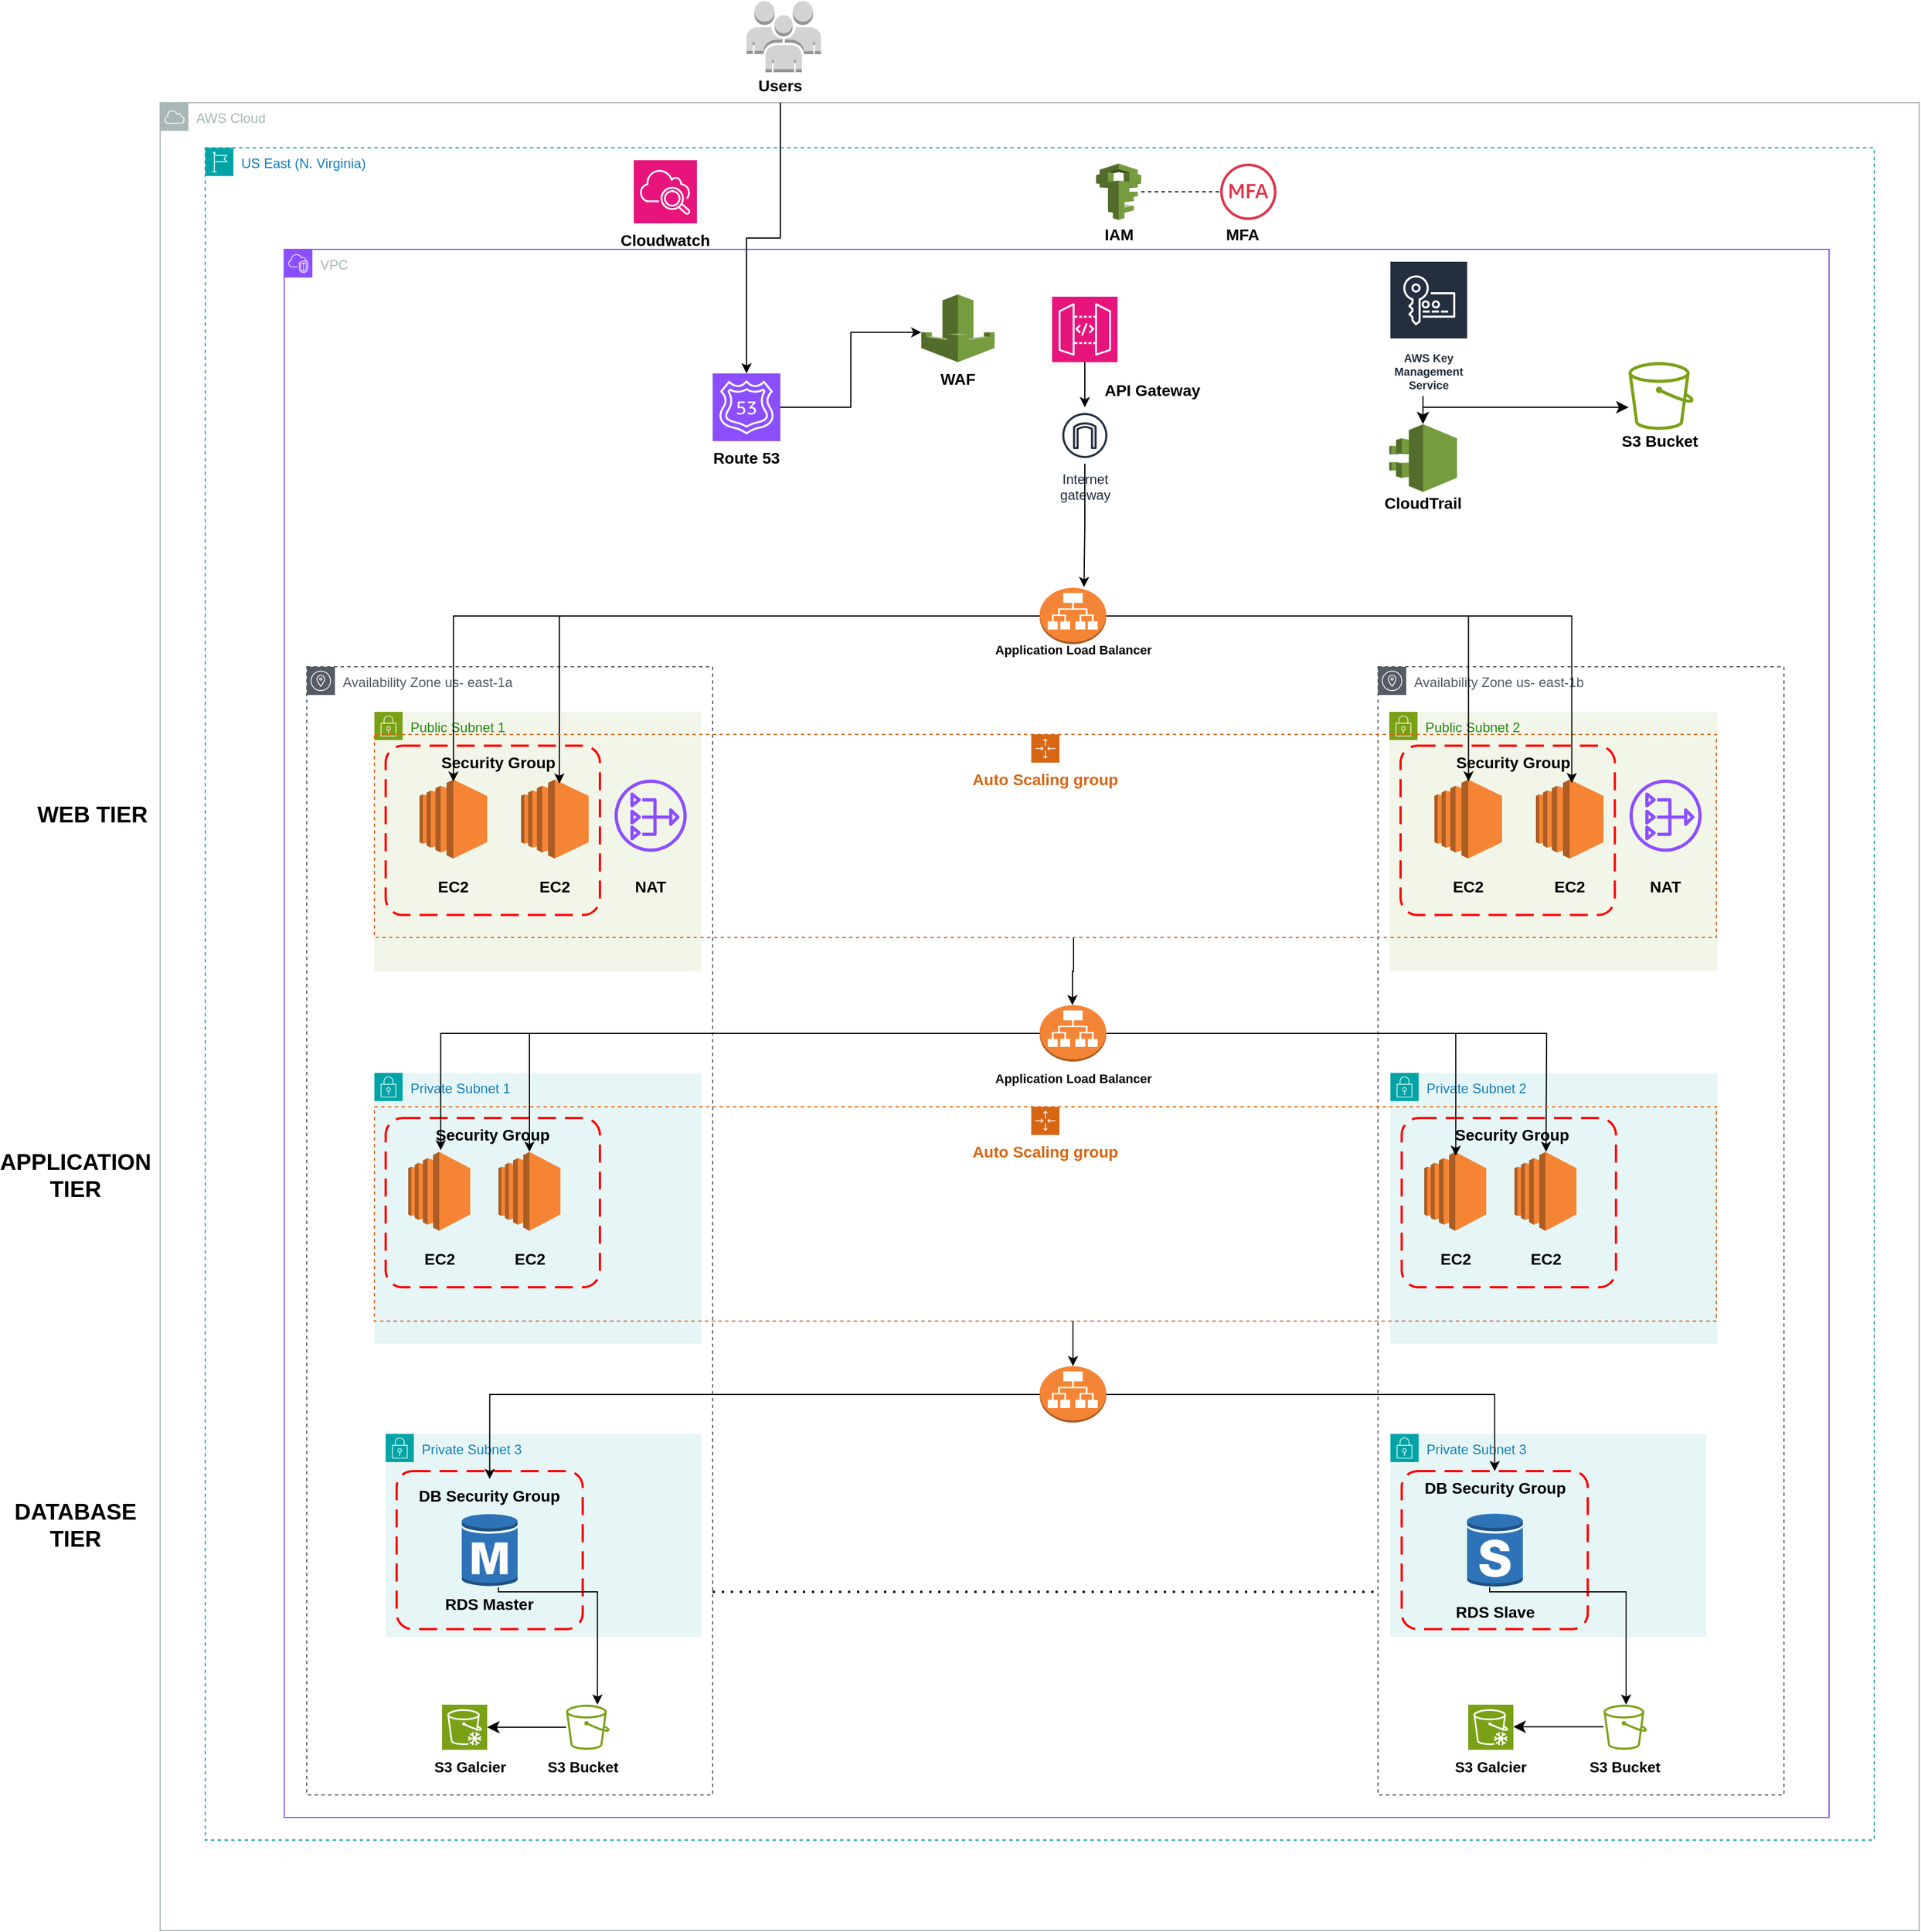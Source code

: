 <mxfile version="24.0.7" type="github">
  <diagram name="Page-1" id="HGANnnIFDv5b2bcPX-8I">
    <mxGraphModel dx="3183" dy="2551" grid="1" gridSize="10" guides="1" tooltips="1" connect="1" arrows="1" fold="1" page="1" pageScale="1" pageWidth="850" pageHeight="1100" math="0" shadow="0">
      <root>
        <mxCell id="0" />
        <mxCell id="1" parent="0" />
        <mxCell id="ieE3qM7nnkE8MddVRtgH-5" value="AWS Cloud" style="sketch=0;outlineConnect=0;gradientColor=none;html=1;whiteSpace=wrap;fontSize=12;fontStyle=0;shape=mxgraph.aws4.group;grIcon=mxgraph.aws4.group_aws_cloud;strokeColor=#AAB7B8;fillColor=none;verticalAlign=top;align=left;spacingLeft=30;fontColor=#AAB7B8;dashed=0;" parent="1" vertex="1">
          <mxGeometry x="-240" y="-500" width="1560" height="1620" as="geometry" />
        </mxCell>
        <mxCell id="ieE3qM7nnkE8MddVRtgH-6" value="US East (N. Virginia)" style="points=[[0,0],[0.25,0],[0.5,0],[0.75,0],[1,0],[1,0.25],[1,0.5],[1,0.75],[1,1],[0.75,1],[0.5,1],[0.25,1],[0,1],[0,0.75],[0,0.5],[0,0.25]];outlineConnect=0;gradientColor=none;html=1;whiteSpace=wrap;fontSize=12;fontStyle=0;container=1;pointerEvents=0;collapsible=0;recursiveResize=0;shape=mxgraph.aws4.group;grIcon=mxgraph.aws4.group_region;strokeColor=#00A4A6;fillColor=none;verticalAlign=top;align=left;spacingLeft=30;fontColor=#147EBA;dashed=1;" parent="1" vertex="1">
          <mxGeometry x="-200" y="-460" width="1480" height="1500" as="geometry" />
        </mxCell>
        <mxCell id="ieE3qM7nnkE8MddVRtgH-10" value="" style="sketch=0;outlineConnect=0;fontColor=#232F3E;gradientColor=none;fillColor=#DD344C;strokeColor=none;dashed=0;verticalLabelPosition=bottom;verticalAlign=top;align=center;html=1;fontSize=12;fontStyle=0;aspect=fixed;pointerEvents=1;shape=mxgraph.aws4.mfa_token;" parent="ieE3qM7nnkE8MddVRtgH-6" vertex="1">
          <mxGeometry x="900" y="14" width="50" height="50" as="geometry" />
        </mxCell>
        <mxCell id="ieE3qM7nnkE8MddVRtgH-11" value="" style="outlineConnect=0;dashed=0;verticalLabelPosition=bottom;verticalAlign=top;align=center;html=1;shape=mxgraph.aws3.iam;fillColor=#759C3E;gradientColor=none;" parent="ieE3qM7nnkE8MddVRtgH-6" vertex="1">
          <mxGeometry x="790" y="14" width="40" height="50" as="geometry" />
        </mxCell>
        <mxCell id="ieE3qM7nnkE8MddVRtgH-9" value="" style="sketch=0;points=[[0,0,0],[0.25,0,0],[0.5,0,0],[0.75,0,0],[1,0,0],[0,1,0],[0.25,1,0],[0.5,1,0],[0.75,1,0],[1,1,0],[0,0.25,0],[0,0.5,0],[0,0.75,0],[1,0.25,0],[1,0.5,0],[1,0.75,0]];points=[[0,0,0],[0.25,0,0],[0.5,0,0],[0.75,0,0],[1,0,0],[0,1,0],[0.25,1,0],[0.5,1,0],[0.75,1,0],[1,1,0],[0,0.25,0],[0,0.5,0],[0,0.75,0],[1,0.25,0],[1,0.5,0],[1,0.75,0]];outlineConnect=0;fontColor=#232F3E;fillColor=#E7157B;strokeColor=#ffffff;dashed=0;verticalLabelPosition=bottom;verticalAlign=top;align=center;html=1;fontSize=12;fontStyle=0;aspect=fixed;shape=mxgraph.aws4.resourceIcon;resIcon=mxgraph.aws4.cloudwatch_2;" parent="ieE3qM7nnkE8MddVRtgH-6" vertex="1">
          <mxGeometry x="380" y="11" width="56" height="56" as="geometry" />
        </mxCell>
        <mxCell id="ieE3qM7nnkE8MddVRtgH-13" value="" style="endArrow=none;dashed=1;html=1;rounded=0;" parent="ieE3qM7nnkE8MddVRtgH-6" source="ieE3qM7nnkE8MddVRtgH-11" target="ieE3qM7nnkE8MddVRtgH-10" edge="1">
          <mxGeometry width="50" height="50" relative="1" as="geometry">
            <mxPoint x="650" y="101" as="sourcePoint" />
            <mxPoint x="700" y="51" as="targetPoint" />
          </mxGeometry>
        </mxCell>
        <mxCell id="ieE3qM7nnkE8MddVRtgH-30" value="&lt;b&gt;&lt;font style=&quot;font-size: 14px;&quot;&gt;IAM&lt;/font&gt;&lt;/b&gt;" style="text;html=1;align=center;verticalAlign=middle;whiteSpace=wrap;rounded=0;" parent="ieE3qM7nnkE8MddVRtgH-6" vertex="1">
          <mxGeometry x="792.5" y="67" width="35" height="20" as="geometry" />
        </mxCell>
        <mxCell id="ieE3qM7nnkE8MddVRtgH-31" value="&lt;b&gt;&lt;font style=&quot;font-size: 14px;&quot;&gt;MFA&lt;/font&gt;&lt;/b&gt;" style="text;html=1;align=center;verticalAlign=middle;whiteSpace=wrap;rounded=0;" parent="ieE3qM7nnkE8MddVRtgH-6" vertex="1">
          <mxGeometry x="900" y="67" width="40" height="20" as="geometry" />
        </mxCell>
        <mxCell id="ieE3qM7nnkE8MddVRtgH-135" value="&lt;b&gt;&lt;font style=&quot;font-size: 14px;&quot;&gt;Cloudwatch&lt;/font&gt;&lt;/b&gt;" style="text;html=1;align=center;verticalAlign=middle;whiteSpace=wrap;rounded=0;" parent="ieE3qM7nnkE8MddVRtgH-6" vertex="1">
          <mxGeometry x="358" y="67" width="100" height="30" as="geometry" />
        </mxCell>
        <mxCell id="ieE3qM7nnkE8MddVRtgH-7" value="VPC" style="points=[[0,0],[0.25,0],[0.5,0],[0.75,0],[1,0],[1,0.25],[1,0.5],[1,0.75],[1,1],[0.75,1],[0.5,1],[0.25,1],[0,1],[0,0.75],[0,0.5],[0,0.25]];outlineConnect=0;gradientColor=none;html=1;whiteSpace=wrap;fontSize=12;fontStyle=0;container=1;pointerEvents=0;collapsible=0;recursiveResize=0;shape=mxgraph.aws4.group;grIcon=mxgraph.aws4.group_vpc2;strokeColor=#8C4FFF;fillColor=none;verticalAlign=top;align=left;spacingLeft=30;fontColor=#AAB7B8;dashed=0;" parent="1" vertex="1">
          <mxGeometry x="-130" y="-370" width="1370" height="1390" as="geometry" />
        </mxCell>
        <mxCell id="ieE3qM7nnkE8MddVRtgH-15" value="" style="outlineConnect=0;dashed=0;verticalLabelPosition=bottom;verticalAlign=top;align=center;html=1;shape=mxgraph.aws3.waf;fillColor=#759C3E;gradientColor=none;" parent="ieE3qM7nnkE8MddVRtgH-7" vertex="1">
          <mxGeometry x="565" y="40" width="65" height="60" as="geometry" />
        </mxCell>
        <mxCell id="ieE3qM7nnkE8MddVRtgH-14" value="" style="sketch=0;points=[[0,0,0],[0.25,0,0],[0.5,0,0],[0.75,0,0],[1,0,0],[0,1,0],[0.25,1,0],[0.5,1,0],[0.75,1,0],[1,1,0],[0,0.25,0],[0,0.5,0],[0,0.75,0],[1,0.25,0],[1,0.5,0],[1,0.75,0]];outlineConnect=0;fontColor=#232F3E;fillColor=#8C4FFF;strokeColor=#ffffff;dashed=0;verticalLabelPosition=bottom;verticalAlign=top;align=center;html=1;fontSize=12;fontStyle=0;aspect=fixed;shape=mxgraph.aws4.resourceIcon;resIcon=mxgraph.aws4.route_53;" parent="ieE3qM7nnkE8MddVRtgH-7" vertex="1">
          <mxGeometry x="380" y="110" width="60" height="60" as="geometry" />
        </mxCell>
        <mxCell id="ieE3qM7nnkE8MddVRtgH-16" value="" style="sketch=0;points=[[0,0,0],[0.25,0,0],[0.5,0,0],[0.75,0,0],[1,0,0],[0,1,0],[0.25,1,0],[0.5,1,0],[0.75,1,0],[1,1,0],[0,0.25,0],[0,0.5,0],[0,0.75,0],[1,0.25,0],[1,0.5,0],[1,0.75,0]];outlineConnect=0;fontColor=#232F3E;fillColor=#E7157B;strokeColor=#ffffff;dashed=0;verticalLabelPosition=bottom;verticalAlign=top;align=center;html=1;fontSize=12;fontStyle=0;aspect=fixed;shape=mxgraph.aws4.resourceIcon;resIcon=mxgraph.aws4.api_gateway;" parent="ieE3qM7nnkE8MddVRtgH-7" vertex="1">
          <mxGeometry x="681" y="42" width="58" height="58" as="geometry" />
        </mxCell>
        <mxCell id="ieE3qM7nnkE8MddVRtgH-19" value="" style="outlineConnect=0;dashed=0;verticalLabelPosition=bottom;verticalAlign=top;align=center;html=1;shape=mxgraph.aws3.cloudtrail;fillColor=#759C3E;gradientColor=none;" parent="ieE3qM7nnkE8MddVRtgH-7" vertex="1">
          <mxGeometry x="980" y="155" width="60" height="60" as="geometry" />
        </mxCell>
        <mxCell id="ieE3qM7nnkE8MddVRtgH-37" style="edgeStyle=orthogonalEdgeStyle;rounded=0;orthogonalLoop=1;jettySize=auto;html=1;exitX=1;exitY=0.5;exitDx=0;exitDy=0;exitPerimeter=0;entryX=0;entryY=0.56;entryDx=0;entryDy=0;entryPerimeter=0;" parent="ieE3qM7nnkE8MddVRtgH-7" source="ieE3qM7nnkE8MddVRtgH-14" target="ieE3qM7nnkE8MddVRtgH-15" edge="1">
          <mxGeometry relative="1" as="geometry" />
        </mxCell>
        <mxCell id="ieE3qM7nnkE8MddVRtgH-38" value="&lt;b&gt;&lt;font style=&quot;font-size: 14px;&quot;&gt;CloudTrail&lt;/font&gt;&lt;/b&gt;" style="text;html=1;align=center;verticalAlign=middle;whiteSpace=wrap;rounded=0;" parent="ieE3qM7nnkE8MddVRtgH-7" vertex="1">
          <mxGeometry x="975" y="215" width="70" height="20" as="geometry" />
        </mxCell>
        <mxCell id="ieE3qM7nnkE8MddVRtgH-39" value="&lt;b&gt;&lt;font style=&quot;font-size: 14px;&quot;&gt;S3 Bucket&lt;/font&gt;&lt;/b&gt;" style="text;html=1;align=center;verticalAlign=middle;whiteSpace=wrap;rounded=0;" parent="ieE3qM7nnkE8MddVRtgH-7" vertex="1">
          <mxGeometry x="1170" y="155" width="100" height="30" as="geometry" />
        </mxCell>
        <mxCell id="ieE3qM7nnkE8MddVRtgH-41" value="" style="outlineConnect=0;dashed=0;verticalLabelPosition=bottom;verticalAlign=top;align=center;html=1;shape=mxgraph.aws3.application_load_balancer;fillColor=#F58536;gradientColor=none;" parent="ieE3qM7nnkE8MddVRtgH-7" vertex="1">
          <mxGeometry x="670" y="670" width="59" height="50" as="geometry" />
        </mxCell>
        <mxCell id="ieE3qM7nnkE8MddVRtgH-42" value="Availability Zone us- east-1a" style="sketch=0;outlineConnect=0;gradientColor=none;html=1;whiteSpace=wrap;fontSize=12;fontStyle=0;shape=mxgraph.aws4.group;grIcon=mxgraph.aws4.group_availability_zone;strokeColor=#545B64;fillColor=none;verticalAlign=top;align=left;spacingLeft=30;fontColor=#545B64;dashed=1;" parent="ieE3qM7nnkE8MddVRtgH-7" vertex="1">
          <mxGeometry x="20" y="370" width="360" height="1000" as="geometry" />
        </mxCell>
        <mxCell id="ieE3qM7nnkE8MddVRtgH-45" value="Public Subnet 1" style="points=[[0,0],[0.25,0],[0.5,0],[0.75,0],[1,0],[1,0.25],[1,0.5],[1,0.75],[1,1],[0.75,1],[0.5,1],[0.25,1],[0,1],[0,0.75],[0,0.5],[0,0.25]];outlineConnect=0;gradientColor=none;html=1;whiteSpace=wrap;fontSize=12;fontStyle=0;container=1;pointerEvents=0;collapsible=0;recursiveResize=0;shape=mxgraph.aws4.group;grIcon=mxgraph.aws4.group_security_group;grStroke=0;strokeColor=#7AA116;fillColor=#F2F6E8;verticalAlign=top;align=left;spacingLeft=30;fontColor=#248814;dashed=0;" parent="ieE3qM7nnkE8MddVRtgH-7" vertex="1">
          <mxGeometry x="80" y="410" width="290" height="230" as="geometry" />
        </mxCell>
        <mxCell id="ieE3qM7nnkE8MddVRtgH-46" value="" style="outlineConnect=0;dashed=0;verticalLabelPosition=bottom;verticalAlign=top;align=center;html=1;shape=mxgraph.aws3.ec2;fillColor=#F58534;gradientColor=none;" parent="ieE3qM7nnkE8MddVRtgH-45" vertex="1">
          <mxGeometry x="40" y="60" width="60" height="70" as="geometry" />
        </mxCell>
        <mxCell id="ieE3qM7nnkE8MddVRtgH-61" value="" style="outlineConnect=0;dashed=0;verticalLabelPosition=bottom;verticalAlign=top;align=center;html=1;shape=mxgraph.aws3.ec2;fillColor=#F58534;gradientColor=none;" parent="ieE3qM7nnkE8MddVRtgH-45" vertex="1">
          <mxGeometry x="130" y="60" width="60" height="70" as="geometry" />
        </mxCell>
        <mxCell id="ieE3qM7nnkE8MddVRtgH-63" value="" style="rounded=1;arcSize=10;dashed=1;strokeColor=#ff0000;fillColor=none;gradientColor=none;dashPattern=8 4;strokeWidth=2;" parent="ieE3qM7nnkE8MddVRtgH-45" vertex="1">
          <mxGeometry x="10" y="30" width="190" height="150" as="geometry" />
        </mxCell>
        <mxCell id="ieE3qM7nnkE8MddVRtgH-64" value="&lt;b&gt;&lt;font style=&quot;font-size: 14px;&quot;&gt;EC2&lt;/font&gt;&lt;/b&gt;" style="text;html=1;align=center;verticalAlign=middle;whiteSpace=wrap;rounded=0;" parent="ieE3qM7nnkE8MddVRtgH-45" vertex="1">
          <mxGeometry x="50" y="140" width="40" height="30" as="geometry" />
        </mxCell>
        <mxCell id="ieE3qM7nnkE8MddVRtgH-66" value="&lt;b&gt;&lt;font style=&quot;font-size: 14px;&quot;&gt;EC2&lt;/font&gt;&lt;/b&gt;" style="text;html=1;align=center;verticalAlign=middle;whiteSpace=wrap;rounded=0;" parent="ieE3qM7nnkE8MddVRtgH-45" vertex="1">
          <mxGeometry x="135" y="140" width="50" height="30" as="geometry" />
        </mxCell>
        <mxCell id="ieE3qM7nnkE8MddVRtgH-67" value="&lt;b&gt;&lt;font style=&quot;font-size: 14px;&quot;&gt;Security Group&lt;/font&gt;&lt;/b&gt;" style="text;html=1;align=center;verticalAlign=middle;whiteSpace=wrap;rounded=0;" parent="ieE3qM7nnkE8MddVRtgH-45" vertex="1">
          <mxGeometry x="40" y="30" width="140" height="30" as="geometry" />
        </mxCell>
        <mxCell id="ieE3qM7nnkE8MddVRtgH-69" value="" style="sketch=0;outlineConnect=0;fontColor=#232F3E;gradientColor=none;fillColor=#8C4FFF;strokeColor=none;dashed=0;verticalLabelPosition=bottom;verticalAlign=top;align=center;html=1;fontSize=12;fontStyle=0;aspect=fixed;pointerEvents=1;shape=mxgraph.aws4.nat_gateway;" parent="ieE3qM7nnkE8MddVRtgH-45" vertex="1">
          <mxGeometry x="213" y="60" width="64" height="64" as="geometry" />
        </mxCell>
        <mxCell id="ieE3qM7nnkE8MddVRtgH-70" value="&lt;b&gt;&lt;font style=&quot;font-size: 14px;&quot;&gt;NAT&lt;/font&gt;&lt;/b&gt;" style="text;html=1;align=center;verticalAlign=middle;whiteSpace=wrap;rounded=0;" parent="ieE3qM7nnkE8MddVRtgH-45" vertex="1">
          <mxGeometry x="220" y="140" width="50" height="30" as="geometry" />
        </mxCell>
        <mxCell id="ieE3qM7nnkE8MddVRtgH-72" value="Availability Zone us- east-1b" style="sketch=0;outlineConnect=0;gradientColor=none;html=1;whiteSpace=wrap;fontSize=12;fontStyle=0;shape=mxgraph.aws4.group;grIcon=mxgraph.aws4.group_availability_zone;strokeColor=#545B64;fillColor=none;verticalAlign=top;align=left;spacingLeft=30;fontColor=#545B64;dashed=1;" parent="ieE3qM7nnkE8MddVRtgH-7" vertex="1">
          <mxGeometry x="970" y="370" width="360" height="1000" as="geometry" />
        </mxCell>
        <mxCell id="ieE3qM7nnkE8MddVRtgH-73" value="Public Subnet 2" style="points=[[0,0],[0.25,0],[0.5,0],[0.75,0],[1,0],[1,0.25],[1,0.5],[1,0.75],[1,1],[0.75,1],[0.5,1],[0.25,1],[0,1],[0,0.75],[0,0.5],[0,0.25]];outlineConnect=0;gradientColor=none;html=1;whiteSpace=wrap;fontSize=12;fontStyle=0;container=1;pointerEvents=0;collapsible=0;recursiveResize=0;shape=mxgraph.aws4.group;grIcon=mxgraph.aws4.group_security_group;grStroke=0;strokeColor=#7AA116;fillColor=#F2F6E8;verticalAlign=top;align=left;spacingLeft=30;fontColor=#248814;dashed=0;" parent="ieE3qM7nnkE8MddVRtgH-7" vertex="1">
          <mxGeometry x="980" y="410" width="291" height="229.5" as="geometry" />
        </mxCell>
        <mxCell id="ieE3qM7nnkE8MddVRtgH-74" value="" style="outlineConnect=0;dashed=0;verticalLabelPosition=bottom;verticalAlign=top;align=center;html=1;shape=mxgraph.aws3.ec2;fillColor=#F58534;gradientColor=none;" parent="ieE3qM7nnkE8MddVRtgH-73" vertex="1">
          <mxGeometry x="40" y="60" width="60" height="70" as="geometry" />
        </mxCell>
        <mxCell id="ieE3qM7nnkE8MddVRtgH-75" value="" style="outlineConnect=0;dashed=0;verticalLabelPosition=bottom;verticalAlign=top;align=center;html=1;shape=mxgraph.aws3.ec2;fillColor=#F58534;gradientColor=none;" parent="ieE3qM7nnkE8MddVRtgH-73" vertex="1">
          <mxGeometry x="130" y="60" width="60" height="70" as="geometry" />
        </mxCell>
        <mxCell id="ieE3qM7nnkE8MddVRtgH-76" value="" style="rounded=1;arcSize=10;dashed=1;strokeColor=#ff0000;fillColor=none;gradientColor=none;dashPattern=8 4;strokeWidth=2;" parent="ieE3qM7nnkE8MddVRtgH-73" vertex="1">
          <mxGeometry x="10" y="30" width="190" height="150" as="geometry" />
        </mxCell>
        <mxCell id="ieE3qM7nnkE8MddVRtgH-77" value="&lt;b&gt;&lt;font style=&quot;font-size: 14px;&quot;&gt;EC2&lt;/font&gt;&lt;/b&gt;" style="text;html=1;align=center;verticalAlign=middle;whiteSpace=wrap;rounded=0;" parent="ieE3qM7nnkE8MddVRtgH-73" vertex="1">
          <mxGeometry x="50" y="140" width="40" height="30" as="geometry" />
        </mxCell>
        <mxCell id="ieE3qM7nnkE8MddVRtgH-78" value="&lt;b&gt;&lt;font style=&quot;font-size: 14px;&quot;&gt;EC2&lt;/font&gt;&lt;/b&gt;" style="text;html=1;align=center;verticalAlign=middle;whiteSpace=wrap;rounded=0;" parent="ieE3qM7nnkE8MddVRtgH-73" vertex="1">
          <mxGeometry x="135" y="140" width="50" height="30" as="geometry" />
        </mxCell>
        <mxCell id="ieE3qM7nnkE8MddVRtgH-80" value="" style="sketch=0;outlineConnect=0;fontColor=#232F3E;gradientColor=none;fillColor=#8C4FFF;strokeColor=none;dashed=0;verticalLabelPosition=bottom;verticalAlign=top;align=center;html=1;fontSize=12;fontStyle=0;aspect=fixed;pointerEvents=1;shape=mxgraph.aws4.nat_gateway;" parent="ieE3qM7nnkE8MddVRtgH-73" vertex="1">
          <mxGeometry x="213" y="60" width="64" height="64" as="geometry" />
        </mxCell>
        <mxCell id="ieE3qM7nnkE8MddVRtgH-81" value="&lt;b&gt;&lt;font style=&quot;font-size: 14px;&quot;&gt;NAT&lt;/font&gt;&lt;/b&gt;" style="text;html=1;align=center;verticalAlign=middle;whiteSpace=wrap;rounded=0;" parent="ieE3qM7nnkE8MddVRtgH-73" vertex="1">
          <mxGeometry x="220" y="140" width="50" height="30" as="geometry" />
        </mxCell>
        <mxCell id="ieE3qM7nnkE8MddVRtgH-86" value="Private Subnet 1" style="points=[[0,0],[0.25,0],[0.5,0],[0.75,0],[1,0],[1,0.25],[1,0.5],[1,0.75],[1,1],[0.75,1],[0.5,1],[0.25,1],[0,1],[0,0.75],[0,0.5],[0,0.25]];outlineConnect=0;gradientColor=none;html=1;whiteSpace=wrap;fontSize=12;fontStyle=0;container=1;pointerEvents=0;collapsible=0;recursiveResize=0;shape=mxgraph.aws4.group;grIcon=mxgraph.aws4.group_security_group;grStroke=0;strokeColor=#00A4A6;fillColor=#E6F6F7;verticalAlign=top;align=left;spacingLeft=30;fontColor=#147EBA;dashed=0;" parent="ieE3qM7nnkE8MddVRtgH-7" vertex="1">
          <mxGeometry x="80" y="730" width="290" height="240" as="geometry" />
        </mxCell>
        <mxCell id="ieE3qM7nnkE8MddVRtgH-88" value="" style="rounded=1;arcSize=10;dashed=1;strokeColor=#ff0000;fillColor=none;gradientColor=none;dashPattern=8 4;strokeWidth=2;" parent="ieE3qM7nnkE8MddVRtgH-86" vertex="1">
          <mxGeometry x="10" y="40" width="190" height="150" as="geometry" />
        </mxCell>
        <mxCell id="ieE3qM7nnkE8MddVRtgH-89" value="" style="outlineConnect=0;dashed=0;verticalLabelPosition=bottom;verticalAlign=top;align=center;html=1;shape=mxgraph.aws3.ec2;fillColor=#F58534;gradientColor=none;" parent="ieE3qM7nnkE8MddVRtgH-86" vertex="1">
          <mxGeometry x="30" y="70" width="55" height="70" as="geometry" />
        </mxCell>
        <mxCell id="ieE3qM7nnkE8MddVRtgH-90" value="" style="outlineConnect=0;dashed=0;verticalLabelPosition=bottom;verticalAlign=top;align=center;html=1;shape=mxgraph.aws3.ec2;fillColor=#F58534;gradientColor=none;" parent="ieE3qM7nnkE8MddVRtgH-86" vertex="1">
          <mxGeometry x="110" y="70" width="55" height="70" as="geometry" />
        </mxCell>
        <mxCell id="ieE3qM7nnkE8MddVRtgH-91" value="&lt;b&gt;&lt;font style=&quot;font-size: 14px;&quot;&gt;EC2&lt;/font&gt;&lt;/b&gt;" style="text;html=1;align=center;verticalAlign=middle;whiteSpace=wrap;rounded=0;" parent="ieE3qM7nnkE8MddVRtgH-86" vertex="1">
          <mxGeometry x="37.5" y="150" width="40" height="30" as="geometry" />
        </mxCell>
        <mxCell id="ieE3qM7nnkE8MddVRtgH-92" value="&lt;b&gt;&lt;font style=&quot;font-size: 14px;&quot;&gt;EC2&lt;/font&gt;&lt;/b&gt;" style="text;html=1;align=center;verticalAlign=middle;whiteSpace=wrap;rounded=0;" parent="ieE3qM7nnkE8MddVRtgH-86" vertex="1">
          <mxGeometry x="117.5" y="150" width="40" height="30" as="geometry" />
        </mxCell>
        <mxCell id="ieE3qM7nnkE8MddVRtgH-93" value="Private Subnet 2" style="points=[[0,0],[0.25,0],[0.5,0],[0.75,0],[1,0],[1,0.25],[1,0.5],[1,0.75],[1,1],[0.75,1],[0.5,1],[0.25,1],[0,1],[0,0.75],[0,0.5],[0,0.25]];outlineConnect=0;gradientColor=none;html=1;whiteSpace=wrap;fontSize=12;fontStyle=0;container=1;pointerEvents=0;collapsible=0;recursiveResize=0;shape=mxgraph.aws4.group;grIcon=mxgraph.aws4.group_security_group;grStroke=0;strokeColor=#00A4A6;fillColor=#E6F6F7;verticalAlign=top;align=left;spacingLeft=30;fontColor=#147EBA;dashed=0;" parent="ieE3qM7nnkE8MddVRtgH-7" vertex="1">
          <mxGeometry x="981" y="730" width="290" height="240" as="geometry" />
        </mxCell>
        <mxCell id="ieE3qM7nnkE8MddVRtgH-94" value="" style="rounded=1;arcSize=10;dashed=1;strokeColor=#ff0000;fillColor=none;gradientColor=none;dashPattern=8 4;strokeWidth=2;" parent="ieE3qM7nnkE8MddVRtgH-93" vertex="1">
          <mxGeometry x="10" y="40" width="190" height="150" as="geometry" />
        </mxCell>
        <mxCell id="ieE3qM7nnkE8MddVRtgH-95" value="" style="outlineConnect=0;dashed=0;verticalLabelPosition=bottom;verticalAlign=top;align=center;html=1;shape=mxgraph.aws3.ec2;fillColor=#F58534;gradientColor=none;" parent="ieE3qM7nnkE8MddVRtgH-93" vertex="1">
          <mxGeometry x="30" y="70" width="55" height="70" as="geometry" />
        </mxCell>
        <mxCell id="ieE3qM7nnkE8MddVRtgH-96" value="" style="outlineConnect=0;dashed=0;verticalLabelPosition=bottom;verticalAlign=top;align=center;html=1;shape=mxgraph.aws3.ec2;fillColor=#F58534;gradientColor=none;" parent="ieE3qM7nnkE8MddVRtgH-93" vertex="1">
          <mxGeometry x="110" y="70" width="55" height="70" as="geometry" />
        </mxCell>
        <mxCell id="ieE3qM7nnkE8MddVRtgH-97" value="&lt;b&gt;&lt;font style=&quot;font-size: 14px;&quot;&gt;EC2&lt;/font&gt;&lt;/b&gt;" style="text;html=1;align=center;verticalAlign=middle;whiteSpace=wrap;rounded=0;" parent="ieE3qM7nnkE8MddVRtgH-93" vertex="1">
          <mxGeometry x="37.5" y="150" width="40" height="30" as="geometry" />
        </mxCell>
        <mxCell id="ieE3qM7nnkE8MddVRtgH-98" value="&lt;b&gt;&lt;font style=&quot;font-size: 14px;&quot;&gt;EC2&lt;/font&gt;&lt;/b&gt;" style="text;html=1;align=center;verticalAlign=middle;whiteSpace=wrap;rounded=0;" parent="ieE3qM7nnkE8MddVRtgH-93" vertex="1">
          <mxGeometry x="117.5" y="150" width="40" height="30" as="geometry" />
        </mxCell>
        <mxCell id="ieE3qM7nnkE8MddVRtgH-107" value="&lt;b&gt;&lt;font style=&quot;font-size: 14px;&quot;&gt;Security Group&lt;/font&gt;&lt;/b&gt;" style="text;html=1;align=center;verticalAlign=middle;whiteSpace=wrap;rounded=0;" parent="ieE3qM7nnkE8MddVRtgH-93" vertex="1">
          <mxGeometry x="37.5" y="40" width="140" height="30" as="geometry" />
        </mxCell>
        <mxCell id="ieE3qM7nnkE8MddVRtgH-100" value="Private Subnet 3" style="points=[[0,0],[0.25,0],[0.5,0],[0.75,0],[1,0],[1,0.25],[1,0.5],[1,0.75],[1,1],[0.75,1],[0.5,1],[0.25,1],[0,1],[0,0.75],[0,0.5],[0,0.25]];outlineConnect=0;gradientColor=none;html=1;whiteSpace=wrap;fontSize=12;fontStyle=0;container=1;pointerEvents=0;collapsible=0;recursiveResize=0;shape=mxgraph.aws4.group;grIcon=mxgraph.aws4.group_security_group;grStroke=0;strokeColor=#00A4A6;fillColor=#E6F6F7;verticalAlign=top;align=left;spacingLeft=30;fontColor=#147EBA;dashed=0;" parent="ieE3qM7nnkE8MddVRtgH-7" vertex="1">
          <mxGeometry x="90" y="1050" width="280" height="180" as="geometry" />
        </mxCell>
        <mxCell id="ieE3qM7nnkE8MddVRtgH-104" value="" style="outlineConnect=0;dashed=0;verticalLabelPosition=bottom;verticalAlign=top;align=center;html=1;shape=mxgraph.aws3.rds_db_instance;fillColor=#2E73B8;gradientColor=none;" parent="ieE3qM7nnkE8MddVRtgH-100" vertex="1">
          <mxGeometry x="67.5" y="70" width="49.5" height="66" as="geometry" />
        </mxCell>
        <mxCell id="ieE3qM7nnkE8MddVRtgH-108" value="" style="rounded=1;arcSize=10;dashed=1;strokeColor=#ff0000;fillColor=none;gradientColor=none;dashPattern=8 4;strokeWidth=2;" parent="ieE3qM7nnkE8MddVRtgH-100" vertex="1">
          <mxGeometry x="9.75" y="33" width="165" height="140" as="geometry" />
        </mxCell>
        <mxCell id="ieE3qM7nnkE8MddVRtgH-111" value="&lt;b&gt;&lt;font style=&quot;font-size: 14px;&quot;&gt;DB Security Group&lt;/font&gt;&lt;/b&gt;" style="text;html=1;align=center;verticalAlign=middle;whiteSpace=wrap;rounded=0;" parent="ieE3qM7nnkE8MddVRtgH-100" vertex="1">
          <mxGeometry x="22.25" y="40" width="140" height="30" as="geometry" />
        </mxCell>
        <mxCell id="ieE3qM7nnkE8MddVRtgH-113" value="&lt;b&gt;&lt;font style=&quot;font-size: 14px;&quot;&gt;RDS Master&lt;/font&gt;&lt;/b&gt;" style="text;html=1;align=center;verticalAlign=middle;whiteSpace=wrap;rounded=0;" parent="ieE3qM7nnkE8MddVRtgH-100" vertex="1">
          <mxGeometry x="37.25" y="136" width="110" height="30" as="geometry" />
        </mxCell>
        <mxCell id="ieE3qM7nnkE8MddVRtgH-180" style="edgeStyle=orthogonalEdgeStyle;rounded=0;orthogonalLoop=1;jettySize=auto;html=1;exitX=0.5;exitY=0;exitDx=0;exitDy=0;" parent="ieE3qM7nnkE8MddVRtgH-100" edge="1">
          <mxGeometry relative="1" as="geometry">
            <mxPoint x="100.04" y="136" as="sourcePoint" />
            <mxPoint x="187.79" y="240" as="targetPoint" />
            <Array as="points">
              <mxPoint x="99.79" y="140" />
              <mxPoint x="187.79" y="140" />
            </Array>
          </mxGeometry>
        </mxCell>
        <mxCell id="ieE3qM7nnkE8MddVRtgH-101" value="Private Subnet 3" style="points=[[0,0],[0.25,0],[0.5,0],[0.75,0],[1,0],[1,0.25],[1,0.5],[1,0.75],[1,1],[0.75,1],[0.5,1],[0.25,1],[0,1],[0,0.75],[0,0.5],[0,0.25]];outlineConnect=0;gradientColor=none;html=1;whiteSpace=wrap;fontSize=12;fontStyle=0;container=1;pointerEvents=0;collapsible=0;recursiveResize=0;shape=mxgraph.aws4.group;grIcon=mxgraph.aws4.group_security_group;grStroke=0;strokeColor=#00A4A6;fillColor=#E6F6F7;verticalAlign=top;align=left;spacingLeft=30;fontColor=#147EBA;dashed=0;" parent="ieE3qM7nnkE8MddVRtgH-7" vertex="1">
          <mxGeometry x="981" y="1050" width="280" height="180" as="geometry" />
        </mxCell>
        <mxCell id="ieE3qM7nnkE8MddVRtgH-105" value="" style="outlineConnect=0;dashed=0;verticalLabelPosition=bottom;verticalAlign=top;align=center;html=1;shape=mxgraph.aws3.rds_db_instance_standby_multi_az;fillColor=#2E73B8;gradientColor=none;" parent="ieE3qM7nnkE8MddVRtgH-101" vertex="1">
          <mxGeometry x="68" y="70" width="49.5" height="66" as="geometry" />
        </mxCell>
        <mxCell id="ieE3qM7nnkE8MddVRtgH-109" value="" style="rounded=1;arcSize=10;dashed=1;strokeColor=#ff0000;fillColor=none;gradientColor=none;dashPattern=8 4;strokeWidth=2;" parent="ieE3qM7nnkE8MddVRtgH-101" vertex="1">
          <mxGeometry x="10" y="33" width="165" height="140" as="geometry" />
        </mxCell>
        <mxCell id="ieE3qM7nnkE8MddVRtgH-112" value="&lt;b&gt;&lt;font style=&quot;font-size: 14px;&quot;&gt;DB Security Group&lt;/font&gt;&lt;/b&gt;" style="text;html=1;align=center;verticalAlign=middle;whiteSpace=wrap;rounded=0;" parent="ieE3qM7nnkE8MddVRtgH-101" vertex="1">
          <mxGeometry x="22.5" y="33" width="140" height="30" as="geometry" />
        </mxCell>
        <mxCell id="ieE3qM7nnkE8MddVRtgH-116" value="&lt;b&gt;&lt;font style=&quot;font-size: 14px;&quot;&gt;RDS Slave&lt;/font&gt;&lt;/b&gt;" style="text;html=1;align=center;verticalAlign=middle;whiteSpace=wrap;rounded=0;" parent="ieE3qM7nnkE8MddVRtgH-101" vertex="1">
          <mxGeometry x="37.5" y="143" width="110" height="30" as="geometry" />
        </mxCell>
        <mxCell id="ieE3qM7nnkE8MddVRtgH-184" style="edgeStyle=orthogonalEdgeStyle;rounded=0;orthogonalLoop=1;jettySize=auto;html=1;exitX=0.5;exitY=0;exitDx=0;exitDy=0;" parent="ieE3qM7nnkE8MddVRtgH-101" target="ieE3qM7nnkE8MddVRtgH-120" edge="1">
          <mxGeometry relative="1" as="geometry">
            <mxPoint x="88" y="136" as="sourcePoint" />
            <mxPoint x="175" y="240" as="targetPoint" />
            <Array as="points">
              <mxPoint x="88" y="140" />
              <mxPoint x="209" y="140" />
            </Array>
          </mxGeometry>
        </mxCell>
        <mxCell id="ieE3qM7nnkE8MddVRtgH-117" value="" style="sketch=0;points=[[0,0,0],[0.25,0,0],[0.5,0,0],[0.75,0,0],[1,0,0],[0,1,0],[0.25,1,0],[0.5,1,0],[0.75,1,0],[1,1,0],[0,0.25,0],[0,0.5,0],[0,0.75,0],[1,0.25,0],[1,0.5,0],[1,0.75,0]];outlineConnect=0;fontColor=#232F3E;fillColor=#7AA116;strokeColor=#ffffff;dashed=0;verticalLabelPosition=bottom;verticalAlign=top;align=center;html=1;fontSize=12;fontStyle=0;aspect=fixed;shape=mxgraph.aws4.resourceIcon;resIcon=mxgraph.aws4.glacier;" parent="ieE3qM7nnkE8MddVRtgH-7" vertex="1">
          <mxGeometry x="1050" y="1290" width="40" height="40" as="geometry" />
        </mxCell>
        <mxCell id="ieE3qM7nnkE8MddVRtgH-118" value="" style="sketch=0;outlineConnect=0;fontColor=#232F3E;gradientColor=none;fillColor=#7AA116;strokeColor=none;dashed=0;verticalLabelPosition=bottom;verticalAlign=top;align=center;html=1;fontSize=12;fontStyle=0;aspect=fixed;pointerEvents=1;shape=mxgraph.aws4.bucket;" parent="ieE3qM7nnkE8MddVRtgH-7" vertex="1">
          <mxGeometry x="250" y="1290" width="38.46" height="40" as="geometry" />
        </mxCell>
        <mxCell id="ieE3qM7nnkE8MddVRtgH-120" value="" style="sketch=0;outlineConnect=0;fontColor=#232F3E;gradientColor=none;fillColor=#7AA116;strokeColor=none;dashed=0;verticalLabelPosition=bottom;verticalAlign=top;align=center;html=1;fontSize=12;fontStyle=0;aspect=fixed;pointerEvents=1;shape=mxgraph.aws4.bucket;" parent="ieE3qM7nnkE8MddVRtgH-7" vertex="1">
          <mxGeometry x="1170" y="1290" width="38.46" height="40" as="geometry" />
        </mxCell>
        <mxCell id="ieE3qM7nnkE8MddVRtgH-119" value="" style="sketch=0;points=[[0,0,0],[0.25,0,0],[0.5,0,0],[0.75,0,0],[1,0,0],[0,1,0],[0.25,1,0],[0.5,1,0],[0.75,1,0],[1,1,0],[0,0.25,0],[0,0.5,0],[0,0.75,0],[1,0.25,0],[1,0.5,0],[1,0.75,0]];outlineConnect=0;fontColor=#232F3E;fillColor=#7AA116;strokeColor=#ffffff;dashed=0;verticalLabelPosition=bottom;verticalAlign=top;align=center;html=1;fontSize=12;fontStyle=0;aspect=fixed;shape=mxgraph.aws4.resourceIcon;resIcon=mxgraph.aws4.glacier;" parent="ieE3qM7nnkE8MddVRtgH-7" vertex="1">
          <mxGeometry x="140" y="1290" width="40" height="40" as="geometry" />
        </mxCell>
        <mxCell id="ieE3qM7nnkE8MddVRtgH-123" value="&lt;span&gt;&lt;font style=&quot;font-size: 13px;&quot;&gt;S3 Galcier&lt;/font&gt;&lt;/span&gt;" style="text;html=1;align=center;verticalAlign=middle;whiteSpace=wrap;rounded=0;fontStyle=1" parent="ieE3qM7nnkE8MddVRtgH-7" vertex="1">
          <mxGeometry x="130" y="1330" width="70" height="30" as="geometry" />
        </mxCell>
        <mxCell id="ieE3qM7nnkE8MddVRtgH-126" value="&lt;b&gt;&lt;font style=&quot;font-size: 13px;&quot;&gt;S3 Bucket&lt;/font&gt;&lt;/b&gt;" style="text;html=1;align=center;verticalAlign=middle;whiteSpace=wrap;rounded=0;" parent="ieE3qM7nnkE8MddVRtgH-7" vertex="1">
          <mxGeometry x="230" y="1330" width="70" height="30" as="geometry" />
        </mxCell>
        <mxCell id="ieE3qM7nnkE8MddVRtgH-128" value="&lt;b&gt;&lt;font style=&quot;font-size: 13px;&quot;&gt;S3 Bucket&lt;/font&gt;&lt;/b&gt;" style="text;html=1;align=center;verticalAlign=middle;whiteSpace=wrap;rounded=0;" parent="ieE3qM7nnkE8MddVRtgH-7" vertex="1">
          <mxGeometry x="1154.23" y="1330" width="70" height="30" as="geometry" />
        </mxCell>
        <mxCell id="ieE3qM7nnkE8MddVRtgH-130" value="&lt;b&gt;&lt;font style=&quot;font-size: 13px;&quot;&gt;S3 Galcier&lt;/font&gt;&lt;/b&gt;" style="text;html=1;align=center;verticalAlign=middle;whiteSpace=wrap;rounded=0;" parent="ieE3qM7nnkE8MddVRtgH-7" vertex="1">
          <mxGeometry x="1035" y="1330" width="70" height="30" as="geometry" />
        </mxCell>
        <mxCell id="ieE3qM7nnkE8MddVRtgH-137" value="&lt;b&gt;&lt;font style=&quot;font-size: 14px;&quot;&gt;Route 53&lt;/font&gt;&lt;/b&gt;" style="text;html=1;align=center;verticalAlign=middle;whiteSpace=wrap;rounded=0;" parent="ieE3qM7nnkE8MddVRtgH-7" vertex="1">
          <mxGeometry x="360" y="170" width="100" height="30" as="geometry" />
        </mxCell>
        <mxCell id="ieE3qM7nnkE8MddVRtgH-85" value="&lt;b&gt;&lt;font style=&quot;font-size: 14px;&quot;&gt;WAF&lt;/font&gt;&lt;/b&gt;" style="text;html=1;align=center;verticalAlign=middle;whiteSpace=wrap;rounded=0;" parent="ieE3qM7nnkE8MddVRtgH-7" vertex="1">
          <mxGeometry x="576.25" y="100" width="42.5" height="30" as="geometry" />
        </mxCell>
        <mxCell id="ieE3qM7nnkE8MddVRtgH-139" value="&lt;b style=&quot;font-size: 11px;&quot;&gt;&lt;font style=&quot;font-size: 11px;&quot;&gt;Application Load Balancer&lt;/font&gt;&lt;/b&gt;" style="text;html=1;align=center;verticalAlign=middle;whiteSpace=wrap;rounded=0;fontSize=11;" parent="ieE3qM7nnkE8MddVRtgH-7" vertex="1">
          <mxGeometry x="584.5" y="340" width="230" height="30" as="geometry" />
        </mxCell>
        <mxCell id="ieE3qM7nnkE8MddVRtgH-84" value="" style="outlineConnect=0;dashed=0;verticalLabelPosition=bottom;verticalAlign=top;align=center;html=1;shape=mxgraph.aws3.application_load_balancer;fillColor=#F58536;gradientColor=none;" parent="ieE3qM7nnkE8MddVRtgH-7" vertex="1">
          <mxGeometry x="670" y="300" width="59" height="50" as="geometry" />
        </mxCell>
        <mxCell id="ieE3qM7nnkE8MddVRtgH-20" value="" style="sketch=0;outlineConnect=0;fontColor=#232F3E;gradientColor=none;fillColor=#7AA116;strokeColor=none;dashed=0;verticalLabelPosition=bottom;verticalAlign=top;align=center;html=1;fontSize=12;fontStyle=0;aspect=fixed;pointerEvents=1;shape=mxgraph.aws4.bucket;" parent="ieE3qM7nnkE8MddVRtgH-7" vertex="1">
          <mxGeometry x="1192.16" y="100" width="57.69" height="60" as="geometry" />
        </mxCell>
        <mxCell id="ieE3qM7nnkE8MddVRtgH-159" style="edgeStyle=orthogonalEdgeStyle;rounded=0;orthogonalLoop=1;jettySize=auto;html=1;exitX=0;exitY=0.5;exitDx=0;exitDy=0;exitPerimeter=0;entryX=0.886;entryY=1.12;entryDx=0;entryDy=0;entryPerimeter=0;" parent="ieE3qM7nnkE8MddVRtgH-7" source="ieE3qM7nnkE8MddVRtgH-84" target="ieE3qM7nnkE8MddVRtgH-67" edge="1">
          <mxGeometry relative="1" as="geometry" />
        </mxCell>
        <mxCell id="ieE3qM7nnkE8MddVRtgH-160" style="edgeStyle=orthogonalEdgeStyle;rounded=0;orthogonalLoop=1;jettySize=auto;html=1;exitX=0;exitY=0.5;exitDx=0;exitDy=0;exitPerimeter=0;entryX=0.215;entryY=1.063;entryDx=0;entryDy=0;entryPerimeter=0;" parent="ieE3qM7nnkE8MddVRtgH-7" source="ieE3qM7nnkE8MddVRtgH-84" target="ieE3qM7nnkE8MddVRtgH-67" edge="1">
          <mxGeometry relative="1" as="geometry" />
        </mxCell>
        <mxCell id="ieE3qM7nnkE8MddVRtgH-164" style="edgeStyle=orthogonalEdgeStyle;rounded=0;orthogonalLoop=1;jettySize=auto;html=1;exitX=1;exitY=0.5;exitDx=0;exitDy=0;exitPerimeter=0;entryX=0.146;entryY=1.116;entryDx=0;entryDy=0;entryPerimeter=0;" parent="ieE3qM7nnkE8MddVRtgH-7" source="ieE3qM7nnkE8MddVRtgH-41" target="ieE3qM7nnkE8MddVRtgH-107" edge="1">
          <mxGeometry relative="1" as="geometry" />
        </mxCell>
        <mxCell id="ieE3qM7nnkE8MddVRtgH-165" style="edgeStyle=orthogonalEdgeStyle;rounded=0;orthogonalLoop=1;jettySize=auto;html=1;exitX=1;exitY=0.5;exitDx=0;exitDy=0;exitPerimeter=0;" parent="ieE3qM7nnkE8MddVRtgH-7" source="ieE3qM7nnkE8MddVRtgH-41" edge="1">
          <mxGeometry relative="1" as="geometry">
            <mxPoint x="1119" y="800" as="targetPoint" />
          </mxGeometry>
        </mxCell>
        <mxCell id="ieE3qM7nnkE8MddVRtgH-171" style="edgeStyle=orthogonalEdgeStyle;rounded=0;orthogonalLoop=1;jettySize=auto;html=1;exitX=0;exitY=0.5;exitDx=0;exitDy=0;exitPerimeter=0;entryX=0.5;entryY=0;entryDx=0;entryDy=0;entryPerimeter=0;" parent="ieE3qM7nnkE8MddVRtgH-7" source="ieE3qM7nnkE8MddVRtgH-41" target="ieE3qM7nnkE8MddVRtgH-90" edge="1">
          <mxGeometry relative="1" as="geometry" />
        </mxCell>
        <mxCell id="ieE3qM7nnkE8MddVRtgH-181" value="" style="edgeStyle=segmentEdgeStyle;endArrow=classic;html=1;curved=0;rounded=0;endSize=8;startSize=8;entryX=1;entryY=0.5;entryDx=0;entryDy=0;entryPerimeter=0;" parent="ieE3qM7nnkE8MddVRtgH-7" source="ieE3qM7nnkE8MddVRtgH-118" target="ieE3qM7nnkE8MddVRtgH-119" edge="1">
          <mxGeometry width="50" height="50" relative="1" as="geometry">
            <mxPoint x="250" y="1310" as="sourcePoint" />
            <mxPoint x="230" y="1280" as="targetPoint" />
          </mxGeometry>
        </mxCell>
        <mxCell id="ieE3qM7nnkE8MddVRtgH-185" value="" style="edgeStyle=segmentEdgeStyle;endArrow=classic;html=1;curved=0;rounded=0;endSize=8;startSize=8;entryX=1;entryY=0.5;entryDx=0;entryDy=0;entryPerimeter=0;" parent="ieE3qM7nnkE8MddVRtgH-7" target="ieE3qM7nnkE8MddVRtgH-117" edge="1">
          <mxGeometry width="50" height="50" relative="1" as="geometry">
            <mxPoint x="1170" y="1309.58" as="sourcePoint" />
            <mxPoint x="1100" y="1309.58" as="targetPoint" />
          </mxGeometry>
        </mxCell>
        <mxCell id="ieE3qM7nnkE8MddVRtgH-186" value="" style="endArrow=none;dashed=1;html=1;dashPattern=1 3;strokeWidth=2;rounded=0;entryX=-0.002;entryY=0.82;entryDx=0;entryDy=0;entryPerimeter=0;" parent="ieE3qM7nnkE8MddVRtgH-7" source="ieE3qM7nnkE8MddVRtgH-42" target="ieE3qM7nnkE8MddVRtgH-72" edge="1">
          <mxGeometry width="50" height="50" relative="1" as="geometry">
            <mxPoint x="589.5" y="1240.286" as="sourcePoint" />
            <mxPoint x="960" y="1200" as="targetPoint" />
            <Array as="points">
              <mxPoint x="380" y="1190" />
              <mxPoint x="640" y="1190" />
            </Array>
          </mxGeometry>
        </mxCell>
        <mxCell id="ieE3qM7nnkE8MddVRtgH-188" value="&lt;b style=&quot;font-size: 11px;&quot;&gt;&lt;font style=&quot;font-size: 11px;&quot;&gt;Application Load Balancer&lt;/font&gt;&lt;/b&gt;" style="text;html=1;align=center;verticalAlign=middle;whiteSpace=wrap;rounded=0;fontSize=11;" parent="ieE3qM7nnkE8MddVRtgH-7" vertex="1">
          <mxGeometry x="584.5" y="720" width="230" height="30" as="geometry" />
        </mxCell>
        <mxCell id="ieE3qM7nnkE8MddVRtgH-191" value="" style="edgeStyle=segmentEdgeStyle;endArrow=classic;html=1;curved=0;rounded=0;endSize=8;startSize=8;" parent="ieE3qM7nnkE8MddVRtgH-7" source="ieE3qM7nnkE8MddVRtgH-18" edge="1">
          <mxGeometry width="50" height="50" relative="1" as="geometry">
            <mxPoint x="1009.86" y="-75" as="sourcePoint" />
            <mxPoint x="1009.86" y="155" as="targetPoint" />
          </mxGeometry>
        </mxCell>
        <mxCell id="IJ_3ibh3wPmVMcFHhW-p-5" style="edgeStyle=orthogonalEdgeStyle;rounded=0;orthogonalLoop=1;jettySize=auto;html=1;exitX=1;exitY=0.5;exitDx=0;exitDy=0;exitPerimeter=0;entryX=0.5;entryY=0;entryDx=0;entryDy=0;" edge="1" parent="ieE3qM7nnkE8MddVRtgH-7" source="IJ_3ibh3wPmVMcFHhW-p-2" target="ieE3qM7nnkE8MddVRtgH-112">
          <mxGeometry relative="1" as="geometry" />
        </mxCell>
        <mxCell id="IJ_3ibh3wPmVMcFHhW-p-6" style="edgeStyle=orthogonalEdgeStyle;rounded=0;orthogonalLoop=1;jettySize=auto;html=1;exitX=0;exitY=0.5;exitDx=0;exitDy=0;exitPerimeter=0;entryX=0.5;entryY=0;entryDx=0;entryDy=0;" edge="1" parent="ieE3qM7nnkE8MddVRtgH-7" source="IJ_3ibh3wPmVMcFHhW-p-2" target="ieE3qM7nnkE8MddVRtgH-111">
          <mxGeometry relative="1" as="geometry" />
        </mxCell>
        <mxCell id="IJ_3ibh3wPmVMcFHhW-p-2" value="" style="outlineConnect=0;dashed=0;verticalLabelPosition=bottom;verticalAlign=top;align=center;html=1;shape=mxgraph.aws3.application_load_balancer;fillColor=#F58536;gradientColor=none;" vertex="1" parent="ieE3qM7nnkE8MddVRtgH-7">
          <mxGeometry x="670" y="990" width="59" height="50" as="geometry" />
        </mxCell>
        <mxCell id="ieE3qM7nnkE8MddVRtgH-8" value="" style="outlineConnect=0;dashed=0;verticalLabelPosition=bottom;verticalAlign=top;align=center;html=1;shape=mxgraph.aws3.users;fillColor=#D2D3D3;gradientColor=none;" parent="1" vertex="1">
          <mxGeometry x="280" y="-590" width="66" height="63" as="geometry" />
        </mxCell>
        <mxCell id="ieE3qM7nnkE8MddVRtgH-17" value="Internet&#xa;gateway" style="sketch=0;outlineConnect=0;fontColor=#232F3E;gradientColor=none;strokeColor=#232F3E;fillColor=#ffffff;dashed=0;verticalLabelPosition=bottom;verticalAlign=top;align=center;html=1;fontSize=12;fontStyle=0;aspect=fixed;shape=mxgraph.aws4.resourceIcon;resIcon=mxgraph.aws4.internet_gateway;" parent="1" vertex="1">
          <mxGeometry x="555" y="-230" width="50" height="50" as="geometry" />
        </mxCell>
        <mxCell id="ieE3qM7nnkE8MddVRtgH-18" value="AWS Key Management Service" style="sketch=0;outlineConnect=0;fontColor=#232F3E;gradientColor=none;strokeColor=#ffffff;fillColor=#232F3E;dashed=0;verticalLabelPosition=middle;verticalAlign=bottom;align=center;html=1;whiteSpace=wrap;fontSize=10;fontStyle=1;spacing=3;shape=mxgraph.aws4.productIcon;prIcon=mxgraph.aws4.key_management_service;" parent="1" vertex="1">
          <mxGeometry x="850" y="-360" width="70" height="120" as="geometry" />
        </mxCell>
        <mxCell id="ieE3qM7nnkE8MddVRtgH-194" style="edgeStyle=orthogonalEdgeStyle;rounded=0;orthogonalLoop=1;jettySize=auto;html=1;" parent="1" source="ieE3qM7nnkE8MddVRtgH-83" target="ieE3qM7nnkE8MddVRtgH-41" edge="1">
          <mxGeometry relative="1" as="geometry">
            <Array as="points">
              <mxPoint x="570" y="270" />
              <mxPoint x="569" y="270" />
            </Array>
          </mxGeometry>
        </mxCell>
        <mxCell id="ieE3qM7nnkE8MddVRtgH-83" value="&lt;font style=&quot;font-size: 14px;&quot;&gt;&lt;b&gt;Auto Scaling group&lt;/b&gt;&lt;/font&gt;" style="points=[[0,0],[0.25,0],[0.5,0],[0.75,0],[1,0],[1,0.25],[1,0.5],[1,0.75],[1,1],[0.75,1],[0.5,1],[0.25,1],[0,1],[0,0.75],[0,0.5],[0,0.25]];outlineConnect=0;gradientColor=none;html=1;whiteSpace=wrap;fontSize=12;fontStyle=0;container=1;pointerEvents=0;collapsible=0;recursiveResize=0;shape=mxgraph.aws4.groupCenter;grIcon=mxgraph.aws4.group_auto_scaling_group;grStroke=1;strokeColor=#D86613;fillColor=none;verticalAlign=top;align=center;fontColor=#D86613;dashed=1;spacingTop=25;" parent="1" vertex="1">
          <mxGeometry x="-50" y="60" width="1190" height="180" as="geometry" />
        </mxCell>
        <mxCell id="ieE3qM7nnkE8MddVRtgH-79" value="&lt;b&gt;&lt;font style=&quot;font-size: 14px;&quot;&gt;Security Group&lt;/font&gt;&lt;/b&gt;" style="text;html=1;align=center;verticalAlign=middle;whiteSpace=wrap;rounded=0;" parent="ieE3qM7nnkE8MddVRtgH-83" vertex="1">
          <mxGeometry x="940" y="10" width="140" height="30" as="geometry" />
        </mxCell>
        <mxCell id="ieE3qM7nnkE8MddVRtgH-99" value="&lt;font style=&quot;font-size: 14px;&quot;&gt;&lt;b&gt;Auto Scaling group&lt;/b&gt;&lt;/font&gt;" style="points=[[0,0],[0.25,0],[0.5,0],[0.75,0],[1,0],[1,0.25],[1,0.5],[1,0.75],[1,1],[0.75,1],[0.5,1],[0.25,1],[0,1],[0,0.75],[0,0.5],[0,0.25]];outlineConnect=0;gradientColor=none;html=1;whiteSpace=wrap;fontSize=12;fontStyle=0;container=1;pointerEvents=0;collapsible=0;recursiveResize=0;shape=mxgraph.aws4.groupCenter;grIcon=mxgraph.aws4.group_auto_scaling_group;grStroke=1;strokeColor=#D86613;fillColor=none;verticalAlign=top;align=center;fontColor=#D86613;dashed=1;spacingTop=25;" parent="1" vertex="1">
          <mxGeometry x="-50" y="390" width="1190" height="190" as="geometry" />
        </mxCell>
        <mxCell id="ieE3qM7nnkE8MddVRtgH-106" value="&lt;b&gt;&lt;font style=&quot;font-size: 14px;&quot;&gt;Security Group&lt;/font&gt;&lt;/b&gt;" style="text;html=1;align=center;verticalAlign=middle;whiteSpace=wrap;rounded=0;" parent="ieE3qM7nnkE8MddVRtgH-99" vertex="1">
          <mxGeometry x="35" y="10" width="140" height="30" as="geometry" />
        </mxCell>
        <mxCell id="ieE3qM7nnkE8MddVRtgH-132" value="&lt;b&gt;&lt;font style=&quot;font-size: 20px;&quot;&gt;DATABASE TIER&lt;/font&gt;&lt;/b&gt;" style="text;html=1;align=center;verticalAlign=middle;whiteSpace=wrap;rounded=0;" parent="1" vertex="1">
          <mxGeometry x="-370" y="740" width="110" height="40" as="geometry" />
        </mxCell>
        <mxCell id="ieE3qM7nnkE8MddVRtgH-133" value="&lt;b&gt;&lt;font style=&quot;font-size: 20px;&quot;&gt;WEB TIER&lt;/font&gt;&lt;/b&gt;" style="text;html=1;align=center;verticalAlign=middle;whiteSpace=wrap;rounded=0;" parent="1" vertex="1">
          <mxGeometry x="-350" y="110" width="100" height="40" as="geometry" />
        </mxCell>
        <mxCell id="ieE3qM7nnkE8MddVRtgH-131" value="&lt;b&gt;&lt;font style=&quot;font-size: 20px;&quot;&gt;APPLICATION TIER&lt;/font&gt;&lt;/b&gt;" style="text;html=1;align=center;verticalAlign=middle;whiteSpace=wrap;rounded=0;" parent="1" vertex="1">
          <mxGeometry x="-370" y="430" width="110" height="40" as="geometry" />
        </mxCell>
        <mxCell id="ieE3qM7nnkE8MddVRtgH-28" value="&lt;b&gt;&lt;font style=&quot;font-size: 14px;&quot;&gt;Users&lt;/font&gt;&lt;/b&gt;" style="text;html=1;align=center;verticalAlign=middle;whiteSpace=wrap;rounded=0;" parent="1" vertex="1">
          <mxGeometry x="260" y="-530" width="100" height="30" as="geometry" />
        </mxCell>
        <mxCell id="ieE3qM7nnkE8MddVRtgH-136" style="edgeStyle=orthogonalEdgeStyle;rounded=0;orthogonalLoop=1;jettySize=auto;html=1;exitX=0.5;exitY=1;exitDx=0;exitDy=0;entryX=0.5;entryY=0;entryDx=0;entryDy=0;entryPerimeter=0;" parent="1" source="ieE3qM7nnkE8MddVRtgH-28" target="ieE3qM7nnkE8MddVRtgH-14" edge="1">
          <mxGeometry relative="1" as="geometry" />
        </mxCell>
        <mxCell id="ieE3qM7nnkE8MddVRtgH-147" style="edgeStyle=orthogonalEdgeStyle;rounded=0;orthogonalLoop=1;jettySize=auto;html=1;exitX=0.5;exitY=1;exitDx=0;exitDy=0;exitPerimeter=0;" parent="1" source="ieE3qM7nnkE8MddVRtgH-16" target="ieE3qM7nnkE8MddVRtgH-17" edge="1">
          <mxGeometry relative="1" as="geometry" />
        </mxCell>
        <mxCell id="ieE3qM7nnkE8MddVRtgH-151" style="edgeStyle=orthogonalEdgeStyle;rounded=0;orthogonalLoop=1;jettySize=auto;html=1;entryX=0.665;entryY=-0.012;entryDx=0;entryDy=0;entryPerimeter=0;" parent="1" source="ieE3qM7nnkE8MddVRtgH-17" target="ieE3qM7nnkE8MddVRtgH-84" edge="1">
          <mxGeometry relative="1" as="geometry" />
        </mxCell>
        <mxCell id="ieE3qM7nnkE8MddVRtgH-161" style="edgeStyle=orthogonalEdgeStyle;rounded=0;orthogonalLoop=1;jettySize=auto;html=1;exitX=1;exitY=0.5;exitDx=0;exitDy=0;exitPerimeter=0;entryX=0.216;entryY=1.055;entryDx=0;entryDy=0;entryPerimeter=0;" parent="1" source="ieE3qM7nnkE8MddVRtgH-84" target="ieE3qM7nnkE8MddVRtgH-79" edge="1">
          <mxGeometry relative="1" as="geometry" />
        </mxCell>
        <mxCell id="ieE3qM7nnkE8MddVRtgH-162" style="edgeStyle=orthogonalEdgeStyle;rounded=0;orthogonalLoop=1;jettySize=auto;html=1;exitX=1;exitY=0.5;exitDx=0;exitDy=0;exitPerimeter=0;entryX=0.87;entryY=1.104;entryDx=0;entryDy=0;entryPerimeter=0;" parent="1" source="ieE3qM7nnkE8MddVRtgH-84" target="ieE3qM7nnkE8MddVRtgH-79" edge="1">
          <mxGeometry relative="1" as="geometry" />
        </mxCell>
        <mxCell id="ieE3qM7nnkE8MddVRtgH-169" style="edgeStyle=orthogonalEdgeStyle;rounded=0;orthogonalLoop=1;jettySize=auto;html=1;exitX=0;exitY=0.5;exitDx=0;exitDy=0;exitPerimeter=0;entryX=0.17;entryY=0.951;entryDx=0;entryDy=0;entryPerimeter=0;" parent="1" source="ieE3qM7nnkE8MddVRtgH-41" target="ieE3qM7nnkE8MddVRtgH-106" edge="1">
          <mxGeometry relative="1" as="geometry" />
        </mxCell>
        <mxCell id="ieE3qM7nnkE8MddVRtgH-187" value="&lt;b&gt;&lt;font style=&quot;font-size: 14px;&quot;&gt;API Gateway&lt;/font&gt;&lt;/b&gt;" style="text;html=1;align=center;verticalAlign=middle;whiteSpace=wrap;rounded=0;" parent="1" vertex="1">
          <mxGeometry x="590" y="-260" width="100" height="30" as="geometry" />
        </mxCell>
        <mxCell id="ieE3qM7nnkE8MddVRtgH-192" value="" style="edgeStyle=segmentEdgeStyle;endArrow=classic;html=1;curved=0;rounded=0;endSize=8;startSize=8;" parent="1" target="ieE3qM7nnkE8MddVRtgH-20" edge="1">
          <mxGeometry width="50" height="50" relative="1" as="geometry">
            <mxPoint x="880" y="-230" as="sourcePoint" />
            <mxPoint x="960" y="-250" as="targetPoint" />
          </mxGeometry>
        </mxCell>
        <mxCell id="IJ_3ibh3wPmVMcFHhW-p-7" style="edgeStyle=orthogonalEdgeStyle;rounded=0;orthogonalLoop=1;jettySize=auto;html=1;entryX=0.5;entryY=0;entryDx=0;entryDy=0;entryPerimeter=0;" edge="1" parent="1" source="ieE3qM7nnkE8MddVRtgH-99" target="IJ_3ibh3wPmVMcFHhW-p-2">
          <mxGeometry relative="1" as="geometry">
            <Array as="points">
              <mxPoint x="570" y="580" />
              <mxPoint x="570" y="580" />
            </Array>
          </mxGeometry>
        </mxCell>
      </root>
    </mxGraphModel>
  </diagram>
</mxfile>
